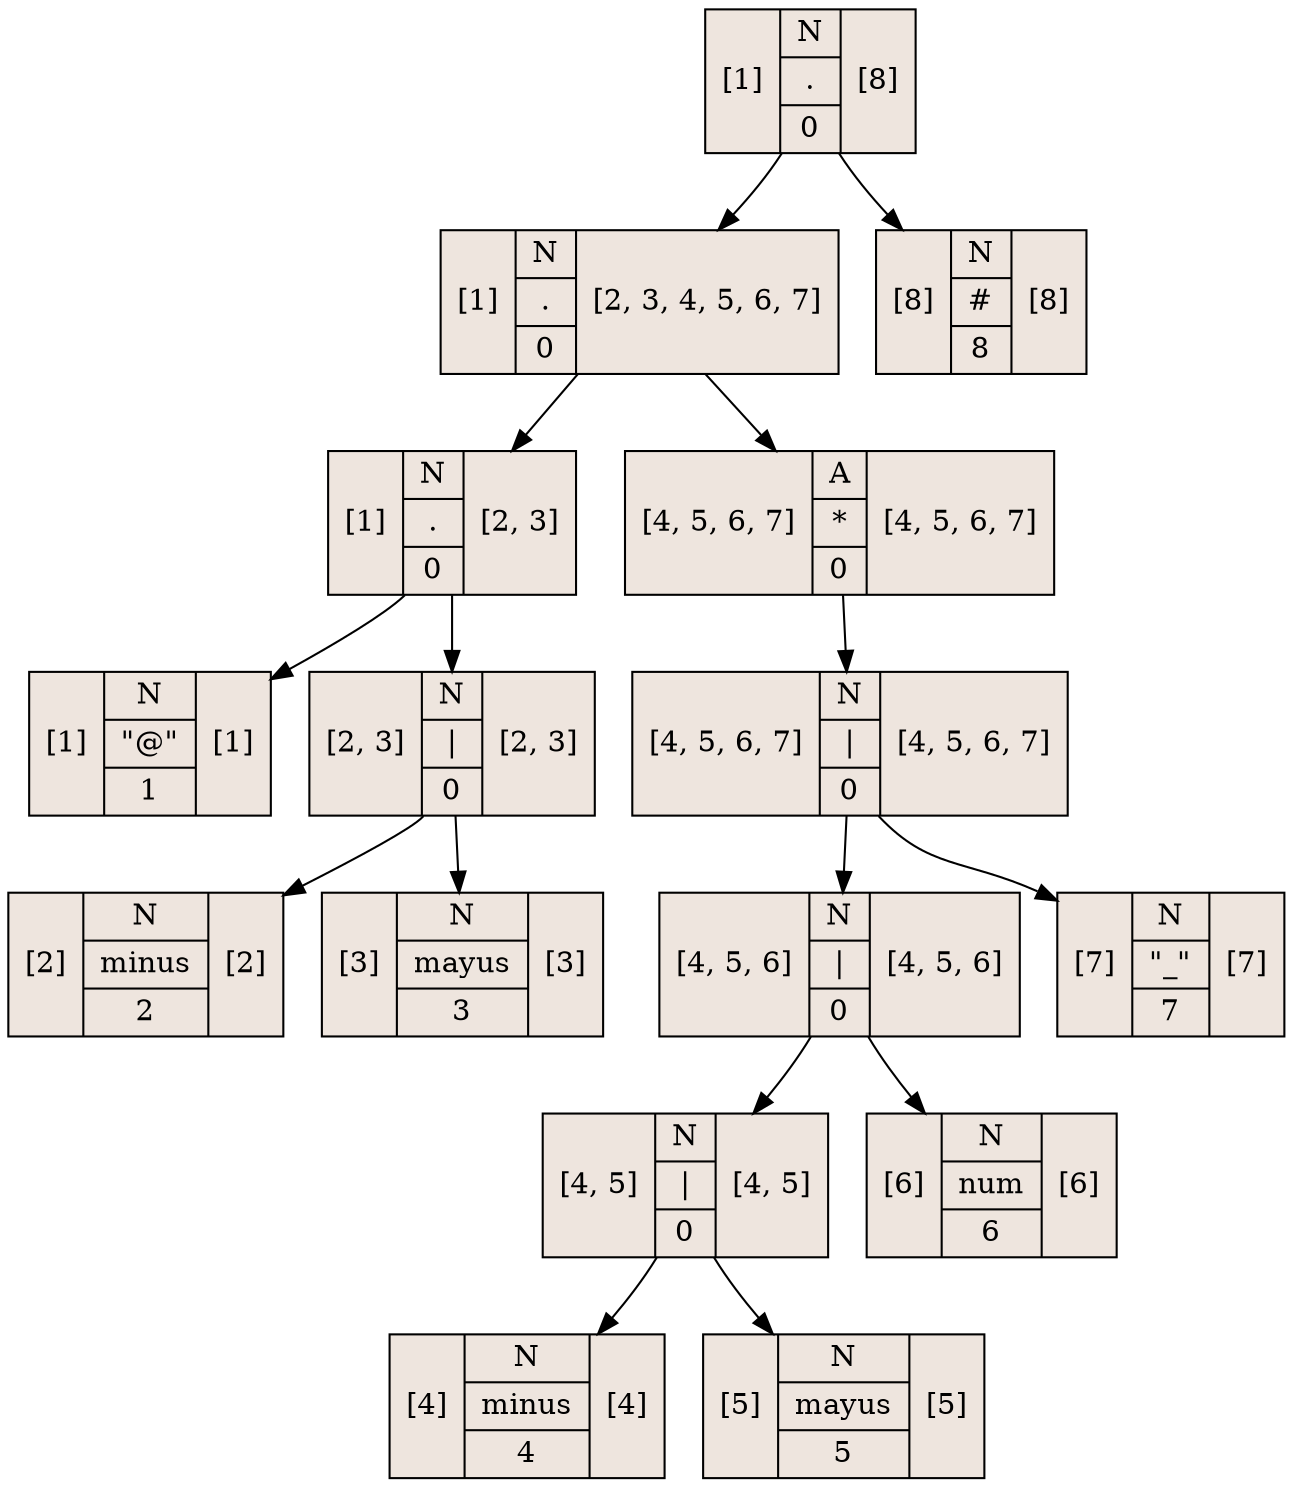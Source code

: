 digraph grafica{
rankdir=TB;
node [shape = record, style=filled, fillcolor=seashell2];
nodo15 [ label ="[1]|{N|.|0}|[8]"];
nodo13 [ label ="[1]|{N|.|0}|[2, 3, 4, 5, 6, 7]"];
nodo4 [ label ="[1]|{N|.|0}|[2, 3]"];
nodo0 [ label ="[1]|{N|&quot;"+"@"+"&quot;|1}|[1]"];
nodo4:C0->nodo0
nodo3 [ label ="[2, 3]|{N |\||0}|[2, 3]"];
nodo1 [ label ="[2]|{N|{minus}|2}|[2]"];
nodo3:C0->nodo1
nodo2 [ label ="[3]|{N|{mayus}|3}|[3]"];
nodo3:C1->nodo2
nodo4:C1->nodo3
nodo13:C0->nodo4
nodo12 [ label ="[4, 5, 6, 7]|{A|*|0}|[4, 5, 6, 7]"];
nodo11 [ label ="[4, 5, 6, 7]|{N |\||0}|[4, 5, 6, 7]"];
nodo9 [ label ="[4, 5, 6]|{N |\||0}|[4, 5, 6]"];
nodo7 [ label ="[4, 5]|{N |\||0}|[4, 5]"];
nodo5 [ label ="[4]|{N|{minus}|4}|[4]"];
nodo7:C0->nodo5
nodo6 [ label ="[5]|{N|{mayus}|5}|[5]"];
nodo7:C1->nodo6
nodo9:C0->nodo7
nodo8 [ label ="[6]|{N|{num}|6}|[6]"];
nodo9:C1->nodo8
nodo11:C0->nodo9
nodo10 [ label ="[7]|{N|&quot;"+"_"+"&quot;|7}|[7]"];
nodo11:C1->nodo10
nodo12:C0->nodo11
nodo13:C1->nodo12
nodo15:C0->nodo13
nodo14 [ label ="[8]|{N|#|8}|[8]"];
nodo15:C1->nodo14
}
